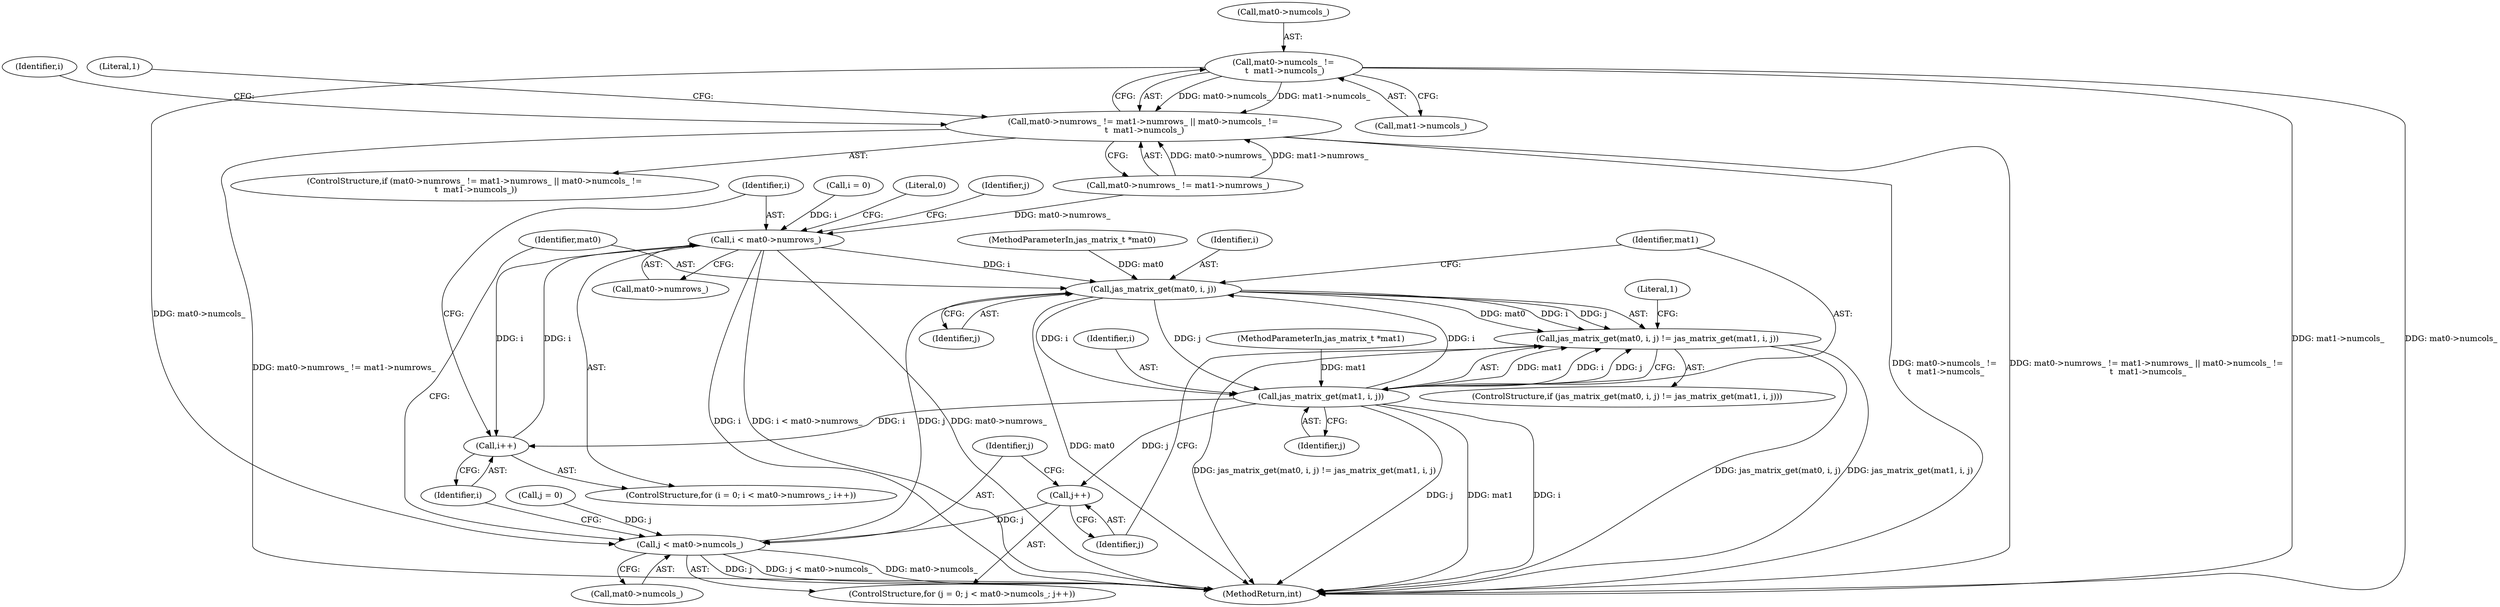 digraph "0_jasper_d42b2388f7f8e0332c846675133acea151fc557a_19@pointer" {
"1000115" [label="(Call,mat0->numcols_ !=\n \t  mat1->numcols_)"];
"1000107" [label="(Call,mat0->numrows_ != mat1->numrows_ || mat0->numcols_ !=\n \t  mat1->numcols_)"];
"1000141" [label="(Call,j < mat0->numcols_)"];
"1000151" [label="(Call,jas_matrix_get(mat0, i, j))"];
"1000150" [label="(Call,jas_matrix_get(mat0, i, j) != jas_matrix_get(mat1, i, j))"];
"1000155" [label="(Call,jas_matrix_get(mat1, i, j))"];
"1000134" [label="(Call,i++)"];
"1000129" [label="(Call,i < mat0->numrows_)"];
"1000146" [label="(Call,j++)"];
"1000146" [label="(Call,j++)"];
"1000154" [label="(Identifier,j)"];
"1000139" [label="(Identifier,j)"];
"1000126" [label="(Call,i = 0)"];
"1000115" [label="(Call,mat0->numcols_ !=\n \t  mat1->numcols_)"];
"1000127" [label="(Identifier,i)"];
"1000138" [label="(Call,j = 0)"];
"1000116" [label="(Call,mat0->numcols_)"];
"1000155" [label="(Call,jas_matrix_get(mat1, i, j))"];
"1000156" [label="(Identifier,mat1)"];
"1000137" [label="(ControlStructure,for (j = 0; j < mat0->numcols_; j++))"];
"1000135" [label="(Identifier,i)"];
"1000119" [label="(Call,mat1->numcols_)"];
"1000149" [label="(ControlStructure,if (jas_matrix_get(mat0, i, j) != jas_matrix_get(mat1, i, j)))"];
"1000141" [label="(Call,j < mat0->numcols_)"];
"1000163" [label="(Literal,0)"];
"1000157" [label="(Identifier,i)"];
"1000131" [label="(Call,mat0->numrows_)"];
"1000129" [label="(Call,i < mat0->numrows_)"];
"1000152" [label="(Identifier,mat0)"];
"1000153" [label="(Identifier,i)"];
"1000130" [label="(Identifier,i)"];
"1000164" [label="(MethodReturn,int)"];
"1000147" [label="(Identifier,j)"];
"1000151" [label="(Call,jas_matrix_get(mat0, i, j))"];
"1000142" [label="(Identifier,j)"];
"1000102" [label="(MethodParameterIn,jas_matrix_t *mat1)"];
"1000158" [label="(Identifier,j)"];
"1000143" [label="(Call,mat0->numcols_)"];
"1000107" [label="(Call,mat0->numrows_ != mat1->numrows_ || mat0->numcols_ !=\n \t  mat1->numcols_)"];
"1000106" [label="(ControlStructure,if (mat0->numrows_ != mat1->numrows_ || mat0->numcols_ !=\n \t  mat1->numcols_))"];
"1000124" [label="(Literal,1)"];
"1000125" [label="(ControlStructure,for (i = 0; i < mat0->numrows_; i++))"];
"1000101" [label="(MethodParameterIn,jas_matrix_t *mat0)"];
"1000108" [label="(Call,mat0->numrows_ != mat1->numrows_)"];
"1000150" [label="(Call,jas_matrix_get(mat0, i, j) != jas_matrix_get(mat1, i, j))"];
"1000134" [label="(Call,i++)"];
"1000161" [label="(Literal,1)"];
"1000115" -> "1000107"  [label="AST: "];
"1000115" -> "1000119"  [label="CFG: "];
"1000116" -> "1000115"  [label="AST: "];
"1000119" -> "1000115"  [label="AST: "];
"1000107" -> "1000115"  [label="CFG: "];
"1000115" -> "1000164"  [label="DDG: mat1->numcols_"];
"1000115" -> "1000164"  [label="DDG: mat0->numcols_"];
"1000115" -> "1000107"  [label="DDG: mat0->numcols_"];
"1000115" -> "1000107"  [label="DDG: mat1->numcols_"];
"1000115" -> "1000141"  [label="DDG: mat0->numcols_"];
"1000107" -> "1000106"  [label="AST: "];
"1000107" -> "1000108"  [label="CFG: "];
"1000108" -> "1000107"  [label="AST: "];
"1000124" -> "1000107"  [label="CFG: "];
"1000127" -> "1000107"  [label="CFG: "];
"1000107" -> "1000164"  [label="DDG: mat0->numrows_ != mat1->numrows_"];
"1000107" -> "1000164"  [label="DDG: mat0->numcols_ !=\n \t  mat1->numcols_"];
"1000107" -> "1000164"  [label="DDG: mat0->numrows_ != mat1->numrows_ || mat0->numcols_ !=\n \t  mat1->numcols_"];
"1000108" -> "1000107"  [label="DDG: mat0->numrows_"];
"1000108" -> "1000107"  [label="DDG: mat1->numrows_"];
"1000141" -> "1000137"  [label="AST: "];
"1000141" -> "1000143"  [label="CFG: "];
"1000142" -> "1000141"  [label="AST: "];
"1000143" -> "1000141"  [label="AST: "];
"1000152" -> "1000141"  [label="CFG: "];
"1000135" -> "1000141"  [label="CFG: "];
"1000141" -> "1000164"  [label="DDG: j"];
"1000141" -> "1000164"  [label="DDG: j < mat0->numcols_"];
"1000141" -> "1000164"  [label="DDG: mat0->numcols_"];
"1000138" -> "1000141"  [label="DDG: j"];
"1000146" -> "1000141"  [label="DDG: j"];
"1000141" -> "1000151"  [label="DDG: j"];
"1000151" -> "1000150"  [label="AST: "];
"1000151" -> "1000154"  [label="CFG: "];
"1000152" -> "1000151"  [label="AST: "];
"1000153" -> "1000151"  [label="AST: "];
"1000154" -> "1000151"  [label="AST: "];
"1000156" -> "1000151"  [label="CFG: "];
"1000151" -> "1000164"  [label="DDG: mat0"];
"1000151" -> "1000150"  [label="DDG: mat0"];
"1000151" -> "1000150"  [label="DDG: i"];
"1000151" -> "1000150"  [label="DDG: j"];
"1000101" -> "1000151"  [label="DDG: mat0"];
"1000129" -> "1000151"  [label="DDG: i"];
"1000155" -> "1000151"  [label="DDG: i"];
"1000151" -> "1000155"  [label="DDG: i"];
"1000151" -> "1000155"  [label="DDG: j"];
"1000150" -> "1000149"  [label="AST: "];
"1000150" -> "1000155"  [label="CFG: "];
"1000155" -> "1000150"  [label="AST: "];
"1000161" -> "1000150"  [label="CFG: "];
"1000147" -> "1000150"  [label="CFG: "];
"1000150" -> "1000164"  [label="DDG: jas_matrix_get(mat0, i, j) != jas_matrix_get(mat1, i, j)"];
"1000150" -> "1000164"  [label="DDG: jas_matrix_get(mat0, i, j)"];
"1000150" -> "1000164"  [label="DDG: jas_matrix_get(mat1, i, j)"];
"1000155" -> "1000150"  [label="DDG: mat1"];
"1000155" -> "1000150"  [label="DDG: i"];
"1000155" -> "1000150"  [label="DDG: j"];
"1000155" -> "1000158"  [label="CFG: "];
"1000156" -> "1000155"  [label="AST: "];
"1000157" -> "1000155"  [label="AST: "];
"1000158" -> "1000155"  [label="AST: "];
"1000155" -> "1000164"  [label="DDG: i"];
"1000155" -> "1000164"  [label="DDG: j"];
"1000155" -> "1000164"  [label="DDG: mat1"];
"1000155" -> "1000134"  [label="DDG: i"];
"1000155" -> "1000146"  [label="DDG: j"];
"1000102" -> "1000155"  [label="DDG: mat1"];
"1000134" -> "1000125"  [label="AST: "];
"1000134" -> "1000135"  [label="CFG: "];
"1000135" -> "1000134"  [label="AST: "];
"1000130" -> "1000134"  [label="CFG: "];
"1000134" -> "1000129"  [label="DDG: i"];
"1000129" -> "1000134"  [label="DDG: i"];
"1000129" -> "1000125"  [label="AST: "];
"1000129" -> "1000131"  [label="CFG: "];
"1000130" -> "1000129"  [label="AST: "];
"1000131" -> "1000129"  [label="AST: "];
"1000139" -> "1000129"  [label="CFG: "];
"1000163" -> "1000129"  [label="CFG: "];
"1000129" -> "1000164"  [label="DDG: mat0->numrows_"];
"1000129" -> "1000164"  [label="DDG: i"];
"1000129" -> "1000164"  [label="DDG: i < mat0->numrows_"];
"1000126" -> "1000129"  [label="DDG: i"];
"1000108" -> "1000129"  [label="DDG: mat0->numrows_"];
"1000146" -> "1000137"  [label="AST: "];
"1000146" -> "1000147"  [label="CFG: "];
"1000147" -> "1000146"  [label="AST: "];
"1000142" -> "1000146"  [label="CFG: "];
}
